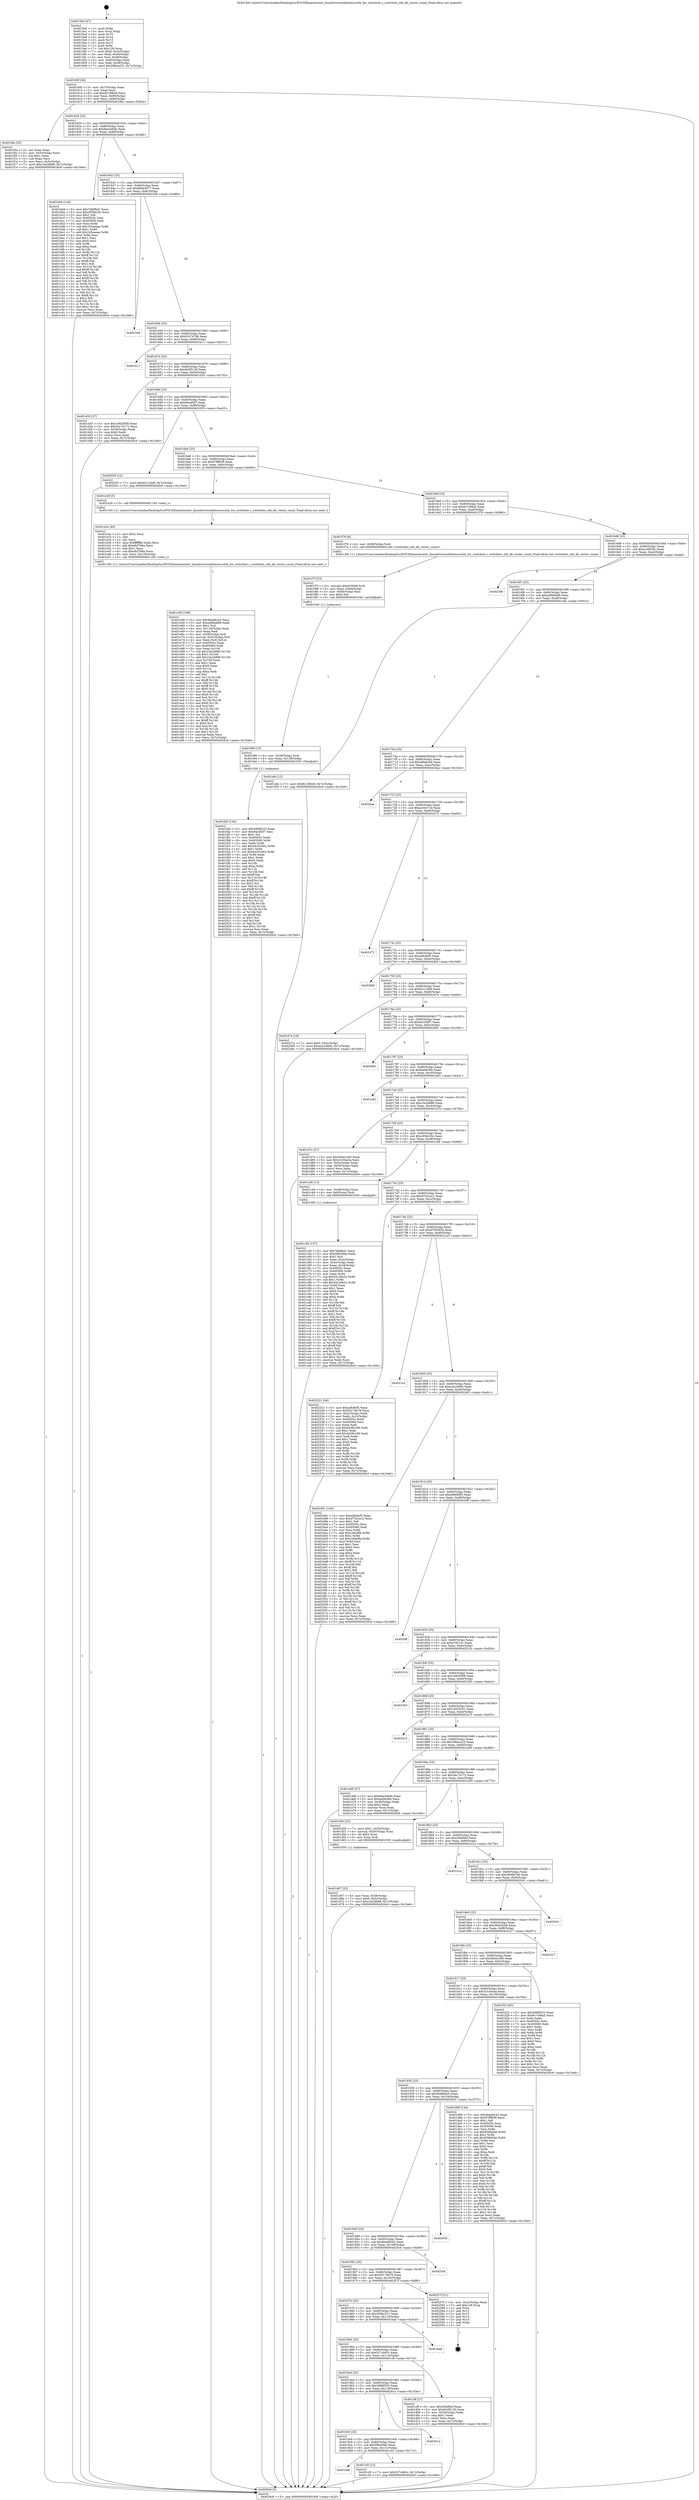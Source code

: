 digraph "0x4015e0" {
  label = "0x4015e0 (/mnt/c/Users/mathe/Desktop/tcc/POCII/binaries/extr_linuxdriversntbhwmsccntb_hw_switchtec.c_switchtec_ntb_db_vector_count_Final-ollvm.out::main(0))"
  labelloc = "t"
  node[shape=record]

  Entry [label="",width=0.3,height=0.3,shape=circle,fillcolor=black,style=filled]
  "0x40160f" [label="{
     0x40160f [26]\l
     | [instrs]\l
     &nbsp;&nbsp;0x40160f \<+3\>: mov -0x7c(%rbp),%eax\l
     &nbsp;&nbsp;0x401612 \<+2\>: mov %eax,%ecx\l
     &nbsp;&nbsp;0x401614 \<+6\>: sub $0x8218fbb9,%ecx\l
     &nbsp;&nbsp;0x40161a \<+3\>: mov %eax,-0x80(%rbp)\l
     &nbsp;&nbsp;0x40161d \<+6\>: mov %ecx,-0x84(%rbp)\l
     &nbsp;&nbsp;0x401623 \<+6\>: je 0000000000401f0a \<main+0x92a\>\l
  }"]
  "0x401f0a" [label="{
     0x401f0a [25]\l
     | [instrs]\l
     &nbsp;&nbsp;0x401f0a \<+2\>: xor %eax,%eax\l
     &nbsp;&nbsp;0x401f0c \<+3\>: mov -0x5c(%rbp),%ecx\l
     &nbsp;&nbsp;0x401f0f \<+3\>: sub $0x1,%eax\l
     &nbsp;&nbsp;0x401f12 \<+2\>: sub %eax,%ecx\l
     &nbsp;&nbsp;0x401f14 \<+3\>: mov %ecx,-0x5c(%rbp)\l
     &nbsp;&nbsp;0x401f17 \<+7\>: movl $0xc3e2db88,-0x7c(%rbp)\l
     &nbsp;&nbsp;0x401f1e \<+5\>: jmp 00000000004026c6 \<main+0x10e6\>\l
  }"]
  "0x401629" [label="{
     0x401629 [25]\l
     | [instrs]\l
     &nbsp;&nbsp;0x401629 \<+5\>: jmp 000000000040162e \<main+0x4e\>\l
     &nbsp;&nbsp;0x40162e \<+3\>: mov -0x80(%rbp),%eax\l
     &nbsp;&nbsp;0x401631 \<+5\>: sub $0x84a3e6db,%eax\l
     &nbsp;&nbsp;0x401636 \<+6\>: mov %eax,-0x88(%rbp)\l
     &nbsp;&nbsp;0x40163c \<+6\>: je 0000000000401bb9 \<main+0x5d9\>\l
  }"]
  Exit [label="",width=0.3,height=0.3,shape=circle,fillcolor=black,style=filled,peripheries=2]
  "0x401bb9" [label="{
     0x401bb9 [144]\l
     | [instrs]\l
     &nbsp;&nbsp;0x401bb9 \<+5\>: mov $0x7bfdfbd1,%eax\l
     &nbsp;&nbsp;0x401bbe \<+5\>: mov $0xc83bb20c,%ecx\l
     &nbsp;&nbsp;0x401bc3 \<+2\>: mov $0x1,%dl\l
     &nbsp;&nbsp;0x401bc5 \<+7\>: mov 0x40505c,%esi\l
     &nbsp;&nbsp;0x401bcc \<+7\>: mov 0x405060,%edi\l
     &nbsp;&nbsp;0x401bd3 \<+3\>: mov %esi,%r8d\l
     &nbsp;&nbsp;0x401bd6 \<+7\>: sub $0x165eaeae,%r8d\l
     &nbsp;&nbsp;0x401bdd \<+4\>: sub $0x1,%r8d\l
     &nbsp;&nbsp;0x401be1 \<+7\>: add $0x165eaeae,%r8d\l
     &nbsp;&nbsp;0x401be8 \<+4\>: imul %r8d,%esi\l
     &nbsp;&nbsp;0x401bec \<+3\>: and $0x1,%esi\l
     &nbsp;&nbsp;0x401bef \<+3\>: cmp $0x0,%esi\l
     &nbsp;&nbsp;0x401bf2 \<+4\>: sete %r9b\l
     &nbsp;&nbsp;0x401bf6 \<+3\>: cmp $0xa,%edi\l
     &nbsp;&nbsp;0x401bf9 \<+4\>: setl %r10b\l
     &nbsp;&nbsp;0x401bfd \<+3\>: mov %r9b,%r11b\l
     &nbsp;&nbsp;0x401c00 \<+4\>: xor $0xff,%r11b\l
     &nbsp;&nbsp;0x401c04 \<+3\>: mov %r10b,%bl\l
     &nbsp;&nbsp;0x401c07 \<+3\>: xor $0xff,%bl\l
     &nbsp;&nbsp;0x401c0a \<+3\>: xor $0x1,%dl\l
     &nbsp;&nbsp;0x401c0d \<+3\>: mov %r11b,%r14b\l
     &nbsp;&nbsp;0x401c10 \<+4\>: and $0xff,%r14b\l
     &nbsp;&nbsp;0x401c14 \<+3\>: and %dl,%r9b\l
     &nbsp;&nbsp;0x401c17 \<+3\>: mov %bl,%r15b\l
     &nbsp;&nbsp;0x401c1a \<+4\>: and $0xff,%r15b\l
     &nbsp;&nbsp;0x401c1e \<+3\>: and %dl,%r10b\l
     &nbsp;&nbsp;0x401c21 \<+3\>: or %r9b,%r14b\l
     &nbsp;&nbsp;0x401c24 \<+3\>: or %r10b,%r15b\l
     &nbsp;&nbsp;0x401c27 \<+3\>: xor %r15b,%r14b\l
     &nbsp;&nbsp;0x401c2a \<+3\>: or %bl,%r11b\l
     &nbsp;&nbsp;0x401c2d \<+4\>: xor $0xff,%r11b\l
     &nbsp;&nbsp;0x401c31 \<+3\>: or $0x1,%dl\l
     &nbsp;&nbsp;0x401c34 \<+3\>: and %dl,%r11b\l
     &nbsp;&nbsp;0x401c37 \<+3\>: or %r11b,%r14b\l
     &nbsp;&nbsp;0x401c3a \<+4\>: test $0x1,%r14b\l
     &nbsp;&nbsp;0x401c3e \<+3\>: cmovne %ecx,%eax\l
     &nbsp;&nbsp;0x401c41 \<+3\>: mov %eax,-0x7c(%rbp)\l
     &nbsp;&nbsp;0x401c44 \<+5\>: jmp 00000000004026c6 \<main+0x10e6\>\l
  }"]
  "0x401642" [label="{
     0x401642 [25]\l
     | [instrs]\l
     &nbsp;&nbsp;0x401642 \<+5\>: jmp 0000000000401647 \<main+0x67\>\l
     &nbsp;&nbsp;0x401647 \<+3\>: mov -0x80(%rbp),%eax\l
     &nbsp;&nbsp;0x40164a \<+5\>: sub $0x86944077,%eax\l
     &nbsp;&nbsp;0x40164f \<+6\>: mov %eax,-0x8c(%rbp)\l
     &nbsp;&nbsp;0x401655 \<+6\>: je 0000000000402348 \<main+0xd68\>\l
  }"]
  "0x401fa5" [label="{
     0x401fa5 [144]\l
     | [instrs]\l
     &nbsp;&nbsp;0x401fa5 \<+5\>: mov $0x5d98f333,%eax\l
     &nbsp;&nbsp;0x401faa \<+5\>: mov $0x94a4f2f7,%esi\l
     &nbsp;&nbsp;0x401faf \<+2\>: mov $0x1,%cl\l
     &nbsp;&nbsp;0x401fb1 \<+7\>: mov 0x40505c,%edx\l
     &nbsp;&nbsp;0x401fb8 \<+8\>: mov 0x405060,%r8d\l
     &nbsp;&nbsp;0x401fc0 \<+3\>: mov %edx,%r9d\l
     &nbsp;&nbsp;0x401fc3 \<+7\>: add $0x44203492,%r9d\l
     &nbsp;&nbsp;0x401fca \<+4\>: sub $0x1,%r9d\l
     &nbsp;&nbsp;0x401fce \<+7\>: sub $0x44203492,%r9d\l
     &nbsp;&nbsp;0x401fd5 \<+4\>: imul %r9d,%edx\l
     &nbsp;&nbsp;0x401fd9 \<+3\>: and $0x1,%edx\l
     &nbsp;&nbsp;0x401fdc \<+3\>: cmp $0x0,%edx\l
     &nbsp;&nbsp;0x401fdf \<+4\>: sete %r10b\l
     &nbsp;&nbsp;0x401fe3 \<+4\>: cmp $0xa,%r8d\l
     &nbsp;&nbsp;0x401fe7 \<+4\>: setl %r11b\l
     &nbsp;&nbsp;0x401feb \<+3\>: mov %r10b,%bl\l
     &nbsp;&nbsp;0x401fee \<+3\>: xor $0xff,%bl\l
     &nbsp;&nbsp;0x401ff1 \<+3\>: mov %r11b,%r14b\l
     &nbsp;&nbsp;0x401ff4 \<+4\>: xor $0xff,%r14b\l
     &nbsp;&nbsp;0x401ff8 \<+3\>: xor $0x1,%cl\l
     &nbsp;&nbsp;0x401ffb \<+3\>: mov %bl,%r15b\l
     &nbsp;&nbsp;0x401ffe \<+4\>: and $0xff,%r15b\l
     &nbsp;&nbsp;0x402002 \<+3\>: and %cl,%r10b\l
     &nbsp;&nbsp;0x402005 \<+3\>: mov %r14b,%r12b\l
     &nbsp;&nbsp;0x402008 \<+4\>: and $0xff,%r12b\l
     &nbsp;&nbsp;0x40200c \<+3\>: and %cl,%r11b\l
     &nbsp;&nbsp;0x40200f \<+3\>: or %r10b,%r15b\l
     &nbsp;&nbsp;0x402012 \<+3\>: or %r11b,%r12b\l
     &nbsp;&nbsp;0x402015 \<+3\>: xor %r12b,%r15b\l
     &nbsp;&nbsp;0x402018 \<+3\>: or %r14b,%bl\l
     &nbsp;&nbsp;0x40201b \<+3\>: xor $0xff,%bl\l
     &nbsp;&nbsp;0x40201e \<+3\>: or $0x1,%cl\l
     &nbsp;&nbsp;0x402021 \<+2\>: and %cl,%bl\l
     &nbsp;&nbsp;0x402023 \<+3\>: or %bl,%r15b\l
     &nbsp;&nbsp;0x402026 \<+4\>: test $0x1,%r15b\l
     &nbsp;&nbsp;0x40202a \<+3\>: cmovne %esi,%eax\l
     &nbsp;&nbsp;0x40202d \<+3\>: mov %eax,-0x7c(%rbp)\l
     &nbsp;&nbsp;0x402030 \<+5\>: jmp 00000000004026c6 \<main+0x10e6\>\l
  }"]
  "0x402348" [label="{
     0x402348\l
  }", style=dashed]
  "0x40165b" [label="{
     0x40165b [25]\l
     | [instrs]\l
     &nbsp;&nbsp;0x40165b \<+5\>: jmp 0000000000401660 \<main+0x80\>\l
     &nbsp;&nbsp;0x401660 \<+3\>: mov -0x80(%rbp),%eax\l
     &nbsp;&nbsp;0x401663 \<+5\>: sub $0x91b747d8,%eax\l
     &nbsp;&nbsp;0x401668 \<+6\>: mov %eax,-0x90(%rbp)\l
     &nbsp;&nbsp;0x40166e \<+6\>: je 0000000000401b11 \<main+0x531\>\l
  }"]
  "0x401f96" [label="{
     0x401f96 [15]\l
     | [instrs]\l
     &nbsp;&nbsp;0x401f96 \<+4\>: mov -0x58(%rbp),%rdi\l
     &nbsp;&nbsp;0x401f9a \<+6\>: mov %eax,-0x138(%rbp)\l
     &nbsp;&nbsp;0x401fa0 \<+5\>: call 0000000000401030 \<free@plt\>\l
     | [calls]\l
     &nbsp;&nbsp;0x401030 \{1\} (unknown)\l
  }"]
  "0x401b11" [label="{
     0x401b11\l
  }", style=dashed]
  "0x401674" [label="{
     0x401674 [25]\l
     | [instrs]\l
     &nbsp;&nbsp;0x401674 \<+5\>: jmp 0000000000401679 \<main+0x99\>\l
     &nbsp;&nbsp;0x401679 \<+3\>: mov -0x80(%rbp),%eax\l
     &nbsp;&nbsp;0x40167c \<+5\>: sub $0x943f5130,%eax\l
     &nbsp;&nbsp;0x401681 \<+6\>: mov %eax,-0x94(%rbp)\l
     &nbsp;&nbsp;0x401687 \<+6\>: je 0000000000401d35 \<main+0x755\>\l
  }"]
  "0x401f7f" [label="{
     0x401f7f [23]\l
     | [instrs]\l
     &nbsp;&nbsp;0x401f7f \<+10\>: movabs $0x4030d6,%rdi\l
     &nbsp;&nbsp;0x401f89 \<+3\>: mov %eax,-0x60(%rbp)\l
     &nbsp;&nbsp;0x401f8c \<+3\>: mov -0x60(%rbp),%esi\l
     &nbsp;&nbsp;0x401f8f \<+2\>: mov $0x0,%al\l
     &nbsp;&nbsp;0x401f91 \<+5\>: call 0000000000401040 \<printf@plt\>\l
     | [calls]\l
     &nbsp;&nbsp;0x401040 \{1\} (unknown)\l
  }"]
  "0x401d35" [label="{
     0x401d35 [27]\l
     | [instrs]\l
     &nbsp;&nbsp;0x401d35 \<+5\>: mov $0x16620f58,%eax\l
     &nbsp;&nbsp;0x401d3a \<+5\>: mov $0x2bc74172,%ecx\l
     &nbsp;&nbsp;0x401d3f \<+3\>: mov -0x34(%rbp),%edx\l
     &nbsp;&nbsp;0x401d42 \<+3\>: cmp $0x0,%edx\l
     &nbsp;&nbsp;0x401d45 \<+3\>: cmove %ecx,%eax\l
     &nbsp;&nbsp;0x401d48 \<+3\>: mov %eax,-0x7c(%rbp)\l
     &nbsp;&nbsp;0x401d4b \<+5\>: jmp 00000000004026c6 \<main+0x10e6\>\l
  }"]
  "0x40168d" [label="{
     0x40168d [25]\l
     | [instrs]\l
     &nbsp;&nbsp;0x40168d \<+5\>: jmp 0000000000401692 \<main+0xb2\>\l
     &nbsp;&nbsp;0x401692 \<+3\>: mov -0x80(%rbp),%eax\l
     &nbsp;&nbsp;0x401695 \<+5\>: sub $0x94a4f2f7,%eax\l
     &nbsp;&nbsp;0x40169a \<+6\>: mov %eax,-0x98(%rbp)\l
     &nbsp;&nbsp;0x4016a0 \<+6\>: je 0000000000402035 \<main+0xa55\>\l
  }"]
  "0x401e56" [label="{
     0x401e56 [168]\l
     | [instrs]\l
     &nbsp;&nbsp;0x401e56 \<+5\>: mov $0x4bed8242,%ecx\l
     &nbsp;&nbsp;0x401e5b \<+5\>: mov $0xa49bbb89,%edx\l
     &nbsp;&nbsp;0x401e60 \<+3\>: mov $0x1,%sil\l
     &nbsp;&nbsp;0x401e63 \<+6\>: mov -0x134(%rbp),%edi\l
     &nbsp;&nbsp;0x401e69 \<+3\>: imul %eax,%edi\l
     &nbsp;&nbsp;0x401e6c \<+4\>: mov -0x58(%rbp),%r8\l
     &nbsp;&nbsp;0x401e70 \<+4\>: movslq -0x5c(%rbp),%r9\l
     &nbsp;&nbsp;0x401e74 \<+4\>: mov %edi,(%r8,%r9,4)\l
     &nbsp;&nbsp;0x401e78 \<+7\>: mov 0x40505c,%eax\l
     &nbsp;&nbsp;0x401e7f \<+7\>: mov 0x405060,%edi\l
     &nbsp;&nbsp;0x401e86 \<+3\>: mov %eax,%r10d\l
     &nbsp;&nbsp;0x401e89 \<+7\>: sub $0x23a24886,%r10d\l
     &nbsp;&nbsp;0x401e90 \<+4\>: sub $0x1,%r10d\l
     &nbsp;&nbsp;0x401e94 \<+7\>: add $0x23a24886,%r10d\l
     &nbsp;&nbsp;0x401e9b \<+4\>: imul %r10d,%eax\l
     &nbsp;&nbsp;0x401e9f \<+3\>: and $0x1,%eax\l
     &nbsp;&nbsp;0x401ea2 \<+3\>: cmp $0x0,%eax\l
     &nbsp;&nbsp;0x401ea5 \<+4\>: sete %r11b\l
     &nbsp;&nbsp;0x401ea9 \<+3\>: cmp $0xa,%edi\l
     &nbsp;&nbsp;0x401eac \<+3\>: setl %bl\l
     &nbsp;&nbsp;0x401eaf \<+3\>: mov %r11b,%r14b\l
     &nbsp;&nbsp;0x401eb2 \<+4\>: xor $0xff,%r14b\l
     &nbsp;&nbsp;0x401eb6 \<+3\>: mov %bl,%r15b\l
     &nbsp;&nbsp;0x401eb9 \<+4\>: xor $0xff,%r15b\l
     &nbsp;&nbsp;0x401ebd \<+4\>: xor $0x0,%sil\l
     &nbsp;&nbsp;0x401ec1 \<+3\>: mov %r14b,%r12b\l
     &nbsp;&nbsp;0x401ec4 \<+4\>: and $0x0,%r12b\l
     &nbsp;&nbsp;0x401ec8 \<+3\>: and %sil,%r11b\l
     &nbsp;&nbsp;0x401ecb \<+3\>: mov %r15b,%r13b\l
     &nbsp;&nbsp;0x401ece \<+4\>: and $0x0,%r13b\l
     &nbsp;&nbsp;0x401ed2 \<+3\>: and %sil,%bl\l
     &nbsp;&nbsp;0x401ed5 \<+3\>: or %r11b,%r12b\l
     &nbsp;&nbsp;0x401ed8 \<+3\>: or %bl,%r13b\l
     &nbsp;&nbsp;0x401edb \<+3\>: xor %r13b,%r12b\l
     &nbsp;&nbsp;0x401ede \<+3\>: or %r15b,%r14b\l
     &nbsp;&nbsp;0x401ee1 \<+4\>: xor $0xff,%r14b\l
     &nbsp;&nbsp;0x401ee5 \<+4\>: or $0x0,%sil\l
     &nbsp;&nbsp;0x401ee9 \<+3\>: and %sil,%r14b\l
     &nbsp;&nbsp;0x401eec \<+3\>: or %r14b,%r12b\l
     &nbsp;&nbsp;0x401eef \<+4\>: test $0x1,%r12b\l
     &nbsp;&nbsp;0x401ef3 \<+3\>: cmovne %edx,%ecx\l
     &nbsp;&nbsp;0x401ef6 \<+3\>: mov %ecx,-0x7c(%rbp)\l
     &nbsp;&nbsp;0x401ef9 \<+5\>: jmp 00000000004026c6 \<main+0x10e6\>\l
  }"]
  "0x402035" [label="{
     0x402035 [12]\l
     | [instrs]\l
     &nbsp;&nbsp;0x402035 \<+7\>: movl $0xb2c12bf4,-0x7c(%rbp)\l
     &nbsp;&nbsp;0x40203c \<+5\>: jmp 00000000004026c6 \<main+0x10e6\>\l
  }"]
  "0x4016a6" [label="{
     0x4016a6 [25]\l
     | [instrs]\l
     &nbsp;&nbsp;0x4016a6 \<+5\>: jmp 00000000004016ab \<main+0xcb\>\l
     &nbsp;&nbsp;0x4016ab \<+3\>: mov -0x80(%rbp),%eax\l
     &nbsp;&nbsp;0x4016ae \<+5\>: sub $0x97ff9f38,%eax\l
     &nbsp;&nbsp;0x4016b3 \<+6\>: mov %eax,-0x9c(%rbp)\l
     &nbsp;&nbsp;0x4016b9 \<+6\>: je 0000000000401e29 \<main+0x849\>\l
  }"]
  "0x401e2e" [label="{
     0x401e2e [40]\l
     | [instrs]\l
     &nbsp;&nbsp;0x401e2e \<+5\>: mov $0x2,%ecx\l
     &nbsp;&nbsp;0x401e33 \<+1\>: cltd\l
     &nbsp;&nbsp;0x401e34 \<+2\>: idiv %ecx\l
     &nbsp;&nbsp;0x401e36 \<+6\>: imul $0xfffffffe,%edx,%ecx\l
     &nbsp;&nbsp;0x401e3c \<+6\>: add $0xefcf766a,%ecx\l
     &nbsp;&nbsp;0x401e42 \<+3\>: add $0x1,%ecx\l
     &nbsp;&nbsp;0x401e45 \<+6\>: sub $0xefcf766a,%ecx\l
     &nbsp;&nbsp;0x401e4b \<+6\>: mov %ecx,-0x134(%rbp)\l
     &nbsp;&nbsp;0x401e51 \<+5\>: call 0000000000401160 \<next_i\>\l
     | [calls]\l
     &nbsp;&nbsp;0x401160 \{1\} (/mnt/c/Users/mathe/Desktop/tcc/POCII/binaries/extr_linuxdriversntbhwmsccntb_hw_switchtec.c_switchtec_ntb_db_vector_count_Final-ollvm.out::next_i)\l
  }"]
  "0x401e29" [label="{
     0x401e29 [5]\l
     | [instrs]\l
     &nbsp;&nbsp;0x401e29 \<+5\>: call 0000000000401160 \<next_i\>\l
     | [calls]\l
     &nbsp;&nbsp;0x401160 \{1\} (/mnt/c/Users/mathe/Desktop/tcc/POCII/binaries/extr_linuxdriversntbhwmsccntb_hw_switchtec.c_switchtec_ntb_db_vector_count_Final-ollvm.out::next_i)\l
  }"]
  "0x4016bf" [label="{
     0x4016bf [25]\l
     | [instrs]\l
     &nbsp;&nbsp;0x4016bf \<+5\>: jmp 00000000004016c4 \<main+0xe4\>\l
     &nbsp;&nbsp;0x4016c4 \<+3\>: mov -0x80(%rbp),%eax\l
     &nbsp;&nbsp;0x4016c7 \<+5\>: sub $0x9c7c98a5,%eax\l
     &nbsp;&nbsp;0x4016cc \<+6\>: mov %eax,-0xa0(%rbp)\l
     &nbsp;&nbsp;0x4016d2 \<+6\>: je 0000000000401f76 \<main+0x996\>\l
  }"]
  "0x401d67" [label="{
     0x401d67 [23]\l
     | [instrs]\l
     &nbsp;&nbsp;0x401d67 \<+4\>: mov %rax,-0x58(%rbp)\l
     &nbsp;&nbsp;0x401d6b \<+7\>: movl $0x0,-0x5c(%rbp)\l
     &nbsp;&nbsp;0x401d72 \<+7\>: movl $0xc3e2db88,-0x7c(%rbp)\l
     &nbsp;&nbsp;0x401d79 \<+5\>: jmp 00000000004026c6 \<main+0x10e6\>\l
  }"]
  "0x401f76" [label="{
     0x401f76 [9]\l
     | [instrs]\l
     &nbsp;&nbsp;0x401f76 \<+4\>: mov -0x58(%rbp),%rdi\l
     &nbsp;&nbsp;0x401f7a \<+5\>: call 00000000004013e0 \<switchtec_ntb_db_vector_count\>\l
     | [calls]\l
     &nbsp;&nbsp;0x4013e0 \{1\} (/mnt/c/Users/mathe/Desktop/tcc/POCII/binaries/extr_linuxdriversntbhwmsccntb_hw_switchtec.c_switchtec_ntb_db_vector_count_Final-ollvm.out::switchtec_ntb_db_vector_count)\l
  }"]
  "0x4016d8" [label="{
     0x4016d8 [25]\l
     | [instrs]\l
     &nbsp;&nbsp;0x4016d8 \<+5\>: jmp 00000000004016dd \<main+0xfd\>\l
     &nbsp;&nbsp;0x4016dd \<+3\>: mov -0x80(%rbp),%eax\l
     &nbsp;&nbsp;0x4016e0 \<+5\>: sub $0xa1df536c,%eax\l
     &nbsp;&nbsp;0x4016e5 \<+6\>: mov %eax,-0xa4(%rbp)\l
     &nbsp;&nbsp;0x4016eb \<+6\>: je 000000000040238f \<main+0xdaf\>\l
  }"]
  "0x4019df" [label="{
     0x4019df\l
  }", style=dashed]
  "0x40238f" [label="{
     0x40238f\l
  }", style=dashed]
  "0x4016f1" [label="{
     0x4016f1 [25]\l
     | [instrs]\l
     &nbsp;&nbsp;0x4016f1 \<+5\>: jmp 00000000004016f6 \<main+0x116\>\l
     &nbsp;&nbsp;0x4016f6 \<+3\>: mov -0x80(%rbp),%eax\l
     &nbsp;&nbsp;0x4016f9 \<+5\>: sub $0xa49bbb89,%eax\l
     &nbsp;&nbsp;0x4016fe \<+6\>: mov %eax,-0xa8(%rbp)\l
     &nbsp;&nbsp;0x401704 \<+6\>: je 0000000000401efe \<main+0x91e\>\l
  }"]
  "0x401cf3" [label="{
     0x401cf3 [12]\l
     | [instrs]\l
     &nbsp;&nbsp;0x401cf3 \<+7\>: movl $0x527c463c,-0x7c(%rbp)\l
     &nbsp;&nbsp;0x401cfa \<+5\>: jmp 00000000004026c6 \<main+0x10e6\>\l
  }"]
  "0x401efe" [label="{
     0x401efe [12]\l
     | [instrs]\l
     &nbsp;&nbsp;0x401efe \<+7\>: movl $0x8218fbb9,-0x7c(%rbp)\l
     &nbsp;&nbsp;0x401f05 \<+5\>: jmp 00000000004026c6 \<main+0x10e6\>\l
  }"]
  "0x40170a" [label="{
     0x40170a [25]\l
     | [instrs]\l
     &nbsp;&nbsp;0x40170a \<+5\>: jmp 000000000040170f \<main+0x12f\>\l
     &nbsp;&nbsp;0x40170f \<+3\>: mov -0x80(%rbp),%eax\l
     &nbsp;&nbsp;0x401712 \<+5\>: sub $0xa8febcbd,%eax\l
     &nbsp;&nbsp;0x401717 \<+6\>: mov %eax,-0xac(%rbp)\l
     &nbsp;&nbsp;0x40171d \<+6\>: je 00000000004026ae \<main+0x10ce\>\l
  }"]
  "0x4019c6" [label="{
     0x4019c6 [25]\l
     | [instrs]\l
     &nbsp;&nbsp;0x4019c6 \<+5\>: jmp 00000000004019cb \<main+0x3eb\>\l
     &nbsp;&nbsp;0x4019cb \<+3\>: mov -0x80(%rbp),%eax\l
     &nbsp;&nbsp;0x4019ce \<+5\>: sub $0x5f9a394e,%eax\l
     &nbsp;&nbsp;0x4019d3 \<+6\>: mov %eax,-0x11c(%rbp)\l
     &nbsp;&nbsp;0x4019d9 \<+6\>: je 0000000000401cf3 \<main+0x713\>\l
  }"]
  "0x4026ae" [label="{
     0x4026ae\l
  }", style=dashed]
  "0x401723" [label="{
     0x401723 [25]\l
     | [instrs]\l
     &nbsp;&nbsp;0x401723 \<+5\>: jmp 0000000000401728 \<main+0x148\>\l
     &nbsp;&nbsp;0x401728 \<+3\>: mov -0x80(%rbp),%eax\l
     &nbsp;&nbsp;0x40172b \<+5\>: sub $0xac35e71d,%eax\l
     &nbsp;&nbsp;0x401730 \<+6\>: mov %eax,-0xb0(%rbp)\l
     &nbsp;&nbsp;0x401736 \<+6\>: je 0000000000402472 \<main+0xe92\>\l
  }"]
  "0x40261a" [label="{
     0x40261a\l
  }", style=dashed]
  "0x402472" [label="{
     0x402472\l
  }", style=dashed]
  "0x40173c" [label="{
     0x40173c [25]\l
     | [instrs]\l
     &nbsp;&nbsp;0x40173c \<+5\>: jmp 0000000000401741 \<main+0x161\>\l
     &nbsp;&nbsp;0x401741 \<+3\>: mov -0x80(%rbp),%eax\l
     &nbsp;&nbsp;0x401744 \<+5\>: sub $0xadfc8ef5,%eax\l
     &nbsp;&nbsp;0x401749 \<+6\>: mov %eax,-0xb4(%rbp)\l
     &nbsp;&nbsp;0x40174f \<+6\>: je 00000000004026bf \<main+0x10df\>\l
  }"]
  "0x4019ad" [label="{
     0x4019ad [25]\l
     | [instrs]\l
     &nbsp;&nbsp;0x4019ad \<+5\>: jmp 00000000004019b2 \<main+0x3d2\>\l
     &nbsp;&nbsp;0x4019b2 \<+3\>: mov -0x80(%rbp),%eax\l
     &nbsp;&nbsp;0x4019b5 \<+5\>: sub $0x5d98f333,%eax\l
     &nbsp;&nbsp;0x4019ba \<+6\>: mov %eax,-0x118(%rbp)\l
     &nbsp;&nbsp;0x4019c0 \<+6\>: je 000000000040261a \<main+0x103a\>\l
  }"]
  "0x4026bf" [label="{
     0x4026bf\l
  }", style=dashed]
  "0x401755" [label="{
     0x401755 [25]\l
     | [instrs]\l
     &nbsp;&nbsp;0x401755 \<+5\>: jmp 000000000040175a \<main+0x17a\>\l
     &nbsp;&nbsp;0x40175a \<+3\>: mov -0x80(%rbp),%eax\l
     &nbsp;&nbsp;0x40175d \<+5\>: sub $0xb2c12bf4,%eax\l
     &nbsp;&nbsp;0x401762 \<+6\>: mov %eax,-0xb8(%rbp)\l
     &nbsp;&nbsp;0x401768 \<+6\>: je 000000000040247e \<main+0xe9e\>\l
  }"]
  "0x401cff" [label="{
     0x401cff [27]\l
     | [instrs]\l
     &nbsp;&nbsp;0x401cff \<+5\>: mov $0x2f4b88cf,%eax\l
     &nbsp;&nbsp;0x401d04 \<+5\>: mov $0x943f5130,%ecx\l
     &nbsp;&nbsp;0x401d09 \<+3\>: mov -0x34(%rbp),%edx\l
     &nbsp;&nbsp;0x401d0c \<+3\>: cmp $0x1,%edx\l
     &nbsp;&nbsp;0x401d0f \<+3\>: cmovl %ecx,%eax\l
     &nbsp;&nbsp;0x401d12 \<+3\>: mov %eax,-0x7c(%rbp)\l
     &nbsp;&nbsp;0x401d15 \<+5\>: jmp 00000000004026c6 \<main+0x10e6\>\l
  }"]
  "0x40247e" [label="{
     0x40247e [19]\l
     | [instrs]\l
     &nbsp;&nbsp;0x40247e \<+7\>: movl $0x0,-0x3c(%rbp)\l
     &nbsp;&nbsp;0x402485 \<+7\>: movl $0xe2e16660,-0x7c(%rbp)\l
     &nbsp;&nbsp;0x40248c \<+5\>: jmp 00000000004026c6 \<main+0x10e6\>\l
  }"]
  "0x40176e" [label="{
     0x40176e [25]\l
     | [instrs]\l
     &nbsp;&nbsp;0x40176e \<+5\>: jmp 0000000000401773 \<main+0x193\>\l
     &nbsp;&nbsp;0x401773 \<+3\>: mov -0x80(%rbp),%eax\l
     &nbsp;&nbsp;0x401776 \<+5\>: sub $0xb41f29f7,%eax\l
     &nbsp;&nbsp;0x40177b \<+6\>: mov %eax,-0xbc(%rbp)\l
     &nbsp;&nbsp;0x401781 \<+6\>: je 0000000000402661 \<main+0x1081\>\l
  }"]
  "0x401994" [label="{
     0x401994 [25]\l
     | [instrs]\l
     &nbsp;&nbsp;0x401994 \<+5\>: jmp 0000000000401999 \<main+0x3b9\>\l
     &nbsp;&nbsp;0x401999 \<+3\>: mov -0x80(%rbp),%eax\l
     &nbsp;&nbsp;0x40199c \<+5\>: sub $0x527c463c,%eax\l
     &nbsp;&nbsp;0x4019a1 \<+6\>: mov %eax,-0x114(%rbp)\l
     &nbsp;&nbsp;0x4019a7 \<+6\>: je 0000000000401cff \<main+0x71f\>\l
  }"]
  "0x402661" [label="{
     0x402661\l
  }", style=dashed]
  "0x401787" [label="{
     0x401787 [25]\l
     | [instrs]\l
     &nbsp;&nbsp;0x401787 \<+5\>: jmp 000000000040178c \<main+0x1ac\>\l
     &nbsp;&nbsp;0x40178c \<+3\>: mov -0x80(%rbp),%eax\l
     &nbsp;&nbsp;0x40178f \<+5\>: sub $0xba06cf0e,%eax\l
     &nbsp;&nbsp;0x401794 \<+6\>: mov %eax,-0xc0(%rbp)\l
     &nbsp;&nbsp;0x40179a \<+6\>: je 0000000000401a81 \<main+0x4a1\>\l
  }"]
  "0x401bad" [label="{
     0x401bad\l
  }", style=dashed]
  "0x401a81" [label="{
     0x401a81\l
  }", style=dashed]
  "0x4017a0" [label="{
     0x4017a0 [25]\l
     | [instrs]\l
     &nbsp;&nbsp;0x4017a0 \<+5\>: jmp 00000000004017a5 \<main+0x1c5\>\l
     &nbsp;&nbsp;0x4017a5 \<+3\>: mov -0x80(%rbp),%eax\l
     &nbsp;&nbsp;0x4017a8 \<+5\>: sub $0xc3e2db88,%eax\l
     &nbsp;&nbsp;0x4017ad \<+6\>: mov %eax,-0xc4(%rbp)\l
     &nbsp;&nbsp;0x4017b3 \<+6\>: je 0000000000401d7e \<main+0x79e\>\l
  }"]
  "0x40197b" [label="{
     0x40197b [25]\l
     | [instrs]\l
     &nbsp;&nbsp;0x40197b \<+5\>: jmp 0000000000401980 \<main+0x3a0\>\l
     &nbsp;&nbsp;0x401980 \<+3\>: mov -0x80(%rbp),%eax\l
     &nbsp;&nbsp;0x401983 \<+5\>: sub $0x509bc511,%eax\l
     &nbsp;&nbsp;0x401988 \<+6\>: mov %eax,-0x110(%rbp)\l
     &nbsp;&nbsp;0x40198e \<+6\>: je 0000000000401bad \<main+0x5cd\>\l
  }"]
  "0x401d7e" [label="{
     0x401d7e [27]\l
     | [instrs]\l
     &nbsp;&nbsp;0x401d7e \<+5\>: mov $0x36d41e95,%eax\l
     &nbsp;&nbsp;0x401d83 \<+5\>: mov $0x3c334e3a,%ecx\l
     &nbsp;&nbsp;0x401d88 \<+3\>: mov -0x5c(%rbp),%edx\l
     &nbsp;&nbsp;0x401d8b \<+3\>: cmp -0x50(%rbp),%edx\l
     &nbsp;&nbsp;0x401d8e \<+3\>: cmovl %ecx,%eax\l
     &nbsp;&nbsp;0x401d91 \<+3\>: mov %eax,-0x7c(%rbp)\l
     &nbsp;&nbsp;0x401d94 \<+5\>: jmp 00000000004026c6 \<main+0x10e6\>\l
  }"]
  "0x4017b9" [label="{
     0x4017b9 [25]\l
     | [instrs]\l
     &nbsp;&nbsp;0x4017b9 \<+5\>: jmp 00000000004017be \<main+0x1de\>\l
     &nbsp;&nbsp;0x4017be \<+3\>: mov -0x80(%rbp),%eax\l
     &nbsp;&nbsp;0x4017c1 \<+5\>: sub $0xc83bb20c,%eax\l
     &nbsp;&nbsp;0x4017c6 \<+6\>: mov %eax,-0xc8(%rbp)\l
     &nbsp;&nbsp;0x4017cc \<+6\>: je 0000000000401c49 \<main+0x669\>\l
  }"]
  "0x40257f" [label="{
     0x40257f [21]\l
     | [instrs]\l
     &nbsp;&nbsp;0x40257f \<+3\>: mov -0x2c(%rbp),%eax\l
     &nbsp;&nbsp;0x402582 \<+7\>: add $0x128,%rsp\l
     &nbsp;&nbsp;0x402589 \<+1\>: pop %rbx\l
     &nbsp;&nbsp;0x40258a \<+2\>: pop %r12\l
     &nbsp;&nbsp;0x40258c \<+2\>: pop %r13\l
     &nbsp;&nbsp;0x40258e \<+2\>: pop %r14\l
     &nbsp;&nbsp;0x402590 \<+2\>: pop %r15\l
     &nbsp;&nbsp;0x402592 \<+1\>: pop %rbp\l
     &nbsp;&nbsp;0x402593 \<+1\>: ret\l
  }"]
  "0x401c49" [label="{
     0x401c49 [13]\l
     | [instrs]\l
     &nbsp;&nbsp;0x401c49 \<+4\>: mov -0x48(%rbp),%rax\l
     &nbsp;&nbsp;0x401c4d \<+4\>: mov 0x8(%rax),%rdi\l
     &nbsp;&nbsp;0x401c51 \<+5\>: call 0000000000401060 \<atoi@plt\>\l
     | [calls]\l
     &nbsp;&nbsp;0x401060 \{1\} (unknown)\l
  }"]
  "0x4017d2" [label="{
     0x4017d2 [25]\l
     | [instrs]\l
     &nbsp;&nbsp;0x4017d2 \<+5\>: jmp 00000000004017d7 \<main+0x1f7\>\l
     &nbsp;&nbsp;0x4017d7 \<+3\>: mov -0x80(%rbp),%eax\l
     &nbsp;&nbsp;0x4017da \<+5\>: sub $0xd752cec2,%eax\l
     &nbsp;&nbsp;0x4017df \<+6\>: mov %eax,-0xcc(%rbp)\l
     &nbsp;&nbsp;0x4017e5 \<+6\>: je 0000000000402521 \<main+0xf41\>\l
  }"]
  "0x401962" [label="{
     0x401962 [25]\l
     | [instrs]\l
     &nbsp;&nbsp;0x401962 \<+5\>: jmp 0000000000401967 \<main+0x387\>\l
     &nbsp;&nbsp;0x401967 \<+3\>: mov -0x80(%rbp),%eax\l
     &nbsp;&nbsp;0x40196a \<+5\>: sub $0x50179e78,%eax\l
     &nbsp;&nbsp;0x40196f \<+6\>: mov %eax,-0x10c(%rbp)\l
     &nbsp;&nbsp;0x401975 \<+6\>: je 000000000040257f \<main+0xf9f\>\l
  }"]
  "0x402521" [label="{
     0x402521 [94]\l
     | [instrs]\l
     &nbsp;&nbsp;0x402521 \<+5\>: mov $0xadfc8ef5,%eax\l
     &nbsp;&nbsp;0x402526 \<+5\>: mov $0x50179e78,%ecx\l
     &nbsp;&nbsp;0x40252b \<+3\>: mov -0x3c(%rbp),%edx\l
     &nbsp;&nbsp;0x40252e \<+3\>: mov %edx,-0x2c(%rbp)\l
     &nbsp;&nbsp;0x402531 \<+7\>: mov 0x40505c,%edx\l
     &nbsp;&nbsp;0x402538 \<+7\>: mov 0x405060,%esi\l
     &nbsp;&nbsp;0x40253f \<+2\>: mov %edx,%edi\l
     &nbsp;&nbsp;0x402541 \<+6\>: sub $0xd438c180,%edi\l
     &nbsp;&nbsp;0x402547 \<+3\>: sub $0x1,%edi\l
     &nbsp;&nbsp;0x40254a \<+6\>: add $0xd438c180,%edi\l
     &nbsp;&nbsp;0x402550 \<+3\>: imul %edi,%edx\l
     &nbsp;&nbsp;0x402553 \<+3\>: and $0x1,%edx\l
     &nbsp;&nbsp;0x402556 \<+3\>: cmp $0x0,%edx\l
     &nbsp;&nbsp;0x402559 \<+4\>: sete %r8b\l
     &nbsp;&nbsp;0x40255d \<+3\>: cmp $0xa,%esi\l
     &nbsp;&nbsp;0x402560 \<+4\>: setl %r9b\l
     &nbsp;&nbsp;0x402564 \<+3\>: mov %r8b,%r10b\l
     &nbsp;&nbsp;0x402567 \<+3\>: and %r9b,%r10b\l
     &nbsp;&nbsp;0x40256a \<+3\>: xor %r9b,%r8b\l
     &nbsp;&nbsp;0x40256d \<+3\>: or %r8b,%r10b\l
     &nbsp;&nbsp;0x402570 \<+4\>: test $0x1,%r10b\l
     &nbsp;&nbsp;0x402574 \<+3\>: cmovne %ecx,%eax\l
     &nbsp;&nbsp;0x402577 \<+3\>: mov %eax,-0x7c(%rbp)\l
     &nbsp;&nbsp;0x40257a \<+5\>: jmp 00000000004026c6 \<main+0x10e6\>\l
  }"]
  "0x4017eb" [label="{
     0x4017eb [25]\l
     | [instrs]\l
     &nbsp;&nbsp;0x4017eb \<+5\>: jmp 00000000004017f0 \<main+0x210\>\l
     &nbsp;&nbsp;0x4017f0 \<+3\>: mov -0x80(%rbp),%eax\l
     &nbsp;&nbsp;0x4017f3 \<+5\>: sub $0xd759263b,%eax\l
     &nbsp;&nbsp;0x4017f8 \<+6\>: mov %eax,-0xd0(%rbp)\l
     &nbsp;&nbsp;0x4017fe \<+6\>: je 00000000004021a3 \<main+0xbc3\>\l
  }"]
  "0x4025c8" [label="{
     0x4025c8\l
  }", style=dashed]
  "0x4021a3" [label="{
     0x4021a3\l
  }", style=dashed]
  "0x401804" [label="{
     0x401804 [25]\l
     | [instrs]\l
     &nbsp;&nbsp;0x401804 \<+5\>: jmp 0000000000401809 \<main+0x229\>\l
     &nbsp;&nbsp;0x401809 \<+3\>: mov -0x80(%rbp),%eax\l
     &nbsp;&nbsp;0x40180c \<+5\>: sub $0xe2e16660,%eax\l
     &nbsp;&nbsp;0x401811 \<+6\>: mov %eax,-0xd4(%rbp)\l
     &nbsp;&nbsp;0x401817 \<+6\>: je 0000000000402491 \<main+0xeb1\>\l
  }"]
  "0x401949" [label="{
     0x401949 [25]\l
     | [instrs]\l
     &nbsp;&nbsp;0x401949 \<+5\>: jmp 000000000040194e \<main+0x36e\>\l
     &nbsp;&nbsp;0x40194e \<+3\>: mov -0x80(%rbp),%eax\l
     &nbsp;&nbsp;0x401951 \<+5\>: sub $0x4bed8242,%eax\l
     &nbsp;&nbsp;0x401956 \<+6\>: mov %eax,-0x108(%rbp)\l
     &nbsp;&nbsp;0x40195c \<+6\>: je 00000000004025c8 \<main+0xfe8\>\l
  }"]
  "0x402491" [label="{
     0x402491 [144]\l
     | [instrs]\l
     &nbsp;&nbsp;0x402491 \<+5\>: mov $0xadfc8ef5,%eax\l
     &nbsp;&nbsp;0x402496 \<+5\>: mov $0xd752cec2,%ecx\l
     &nbsp;&nbsp;0x40249b \<+2\>: mov $0x1,%dl\l
     &nbsp;&nbsp;0x40249d \<+7\>: mov 0x40505c,%esi\l
     &nbsp;&nbsp;0x4024a4 \<+7\>: mov 0x405060,%edi\l
     &nbsp;&nbsp;0x4024ab \<+3\>: mov %esi,%r8d\l
     &nbsp;&nbsp;0x4024ae \<+7\>: add $0xc2feaf8a,%r8d\l
     &nbsp;&nbsp;0x4024b5 \<+4\>: sub $0x1,%r8d\l
     &nbsp;&nbsp;0x4024b9 \<+7\>: sub $0xc2feaf8a,%r8d\l
     &nbsp;&nbsp;0x4024c0 \<+4\>: imul %r8d,%esi\l
     &nbsp;&nbsp;0x4024c4 \<+3\>: and $0x1,%esi\l
     &nbsp;&nbsp;0x4024c7 \<+3\>: cmp $0x0,%esi\l
     &nbsp;&nbsp;0x4024ca \<+4\>: sete %r9b\l
     &nbsp;&nbsp;0x4024ce \<+3\>: cmp $0xa,%edi\l
     &nbsp;&nbsp;0x4024d1 \<+4\>: setl %r10b\l
     &nbsp;&nbsp;0x4024d5 \<+3\>: mov %r9b,%r11b\l
     &nbsp;&nbsp;0x4024d8 \<+4\>: xor $0xff,%r11b\l
     &nbsp;&nbsp;0x4024dc \<+3\>: mov %r10b,%bl\l
     &nbsp;&nbsp;0x4024df \<+3\>: xor $0xff,%bl\l
     &nbsp;&nbsp;0x4024e2 \<+3\>: xor $0x1,%dl\l
     &nbsp;&nbsp;0x4024e5 \<+3\>: mov %r11b,%r14b\l
     &nbsp;&nbsp;0x4024e8 \<+4\>: and $0xff,%r14b\l
     &nbsp;&nbsp;0x4024ec \<+3\>: and %dl,%r9b\l
     &nbsp;&nbsp;0x4024ef \<+3\>: mov %bl,%r15b\l
     &nbsp;&nbsp;0x4024f2 \<+4\>: and $0xff,%r15b\l
     &nbsp;&nbsp;0x4024f6 \<+3\>: and %dl,%r10b\l
     &nbsp;&nbsp;0x4024f9 \<+3\>: or %r9b,%r14b\l
     &nbsp;&nbsp;0x4024fc \<+3\>: or %r10b,%r15b\l
     &nbsp;&nbsp;0x4024ff \<+3\>: xor %r15b,%r14b\l
     &nbsp;&nbsp;0x402502 \<+3\>: or %bl,%r11b\l
     &nbsp;&nbsp;0x402505 \<+4\>: xor $0xff,%r11b\l
     &nbsp;&nbsp;0x402509 \<+3\>: or $0x1,%dl\l
     &nbsp;&nbsp;0x40250c \<+3\>: and %dl,%r11b\l
     &nbsp;&nbsp;0x40250f \<+3\>: or %r11b,%r14b\l
     &nbsp;&nbsp;0x402512 \<+4\>: test $0x1,%r14b\l
     &nbsp;&nbsp;0x402516 \<+3\>: cmovne %ecx,%eax\l
     &nbsp;&nbsp;0x402519 \<+3\>: mov %eax,-0x7c(%rbp)\l
     &nbsp;&nbsp;0x40251c \<+5\>: jmp 00000000004026c6 \<main+0x10e6\>\l
  }"]
  "0x40181d" [label="{
     0x40181d [25]\l
     | [instrs]\l
     &nbsp;&nbsp;0x40181d \<+5\>: jmp 0000000000401822 \<main+0x242\>\l
     &nbsp;&nbsp;0x401822 \<+3\>: mov -0x80(%rbp),%eax\l
     &nbsp;&nbsp;0x401825 \<+5\>: sub $0xe98e8f95,%eax\l
     &nbsp;&nbsp;0x40182a \<+6\>: mov %eax,-0xd8(%rbp)\l
     &nbsp;&nbsp;0x401830 \<+6\>: je 00000000004020ff \<main+0xb1f\>\l
  }"]
  "0x402655" [label="{
     0x402655\l
  }", style=dashed]
  "0x4020ff" [label="{
     0x4020ff\l
  }", style=dashed]
  "0x401836" [label="{
     0x401836 [25]\l
     | [instrs]\l
     &nbsp;&nbsp;0x401836 \<+5\>: jmp 000000000040183b \<main+0x25b\>\l
     &nbsp;&nbsp;0x40183b \<+3\>: mov -0x80(%rbp),%eax\l
     &nbsp;&nbsp;0x40183e \<+5\>: sub $0xe7d2141,%eax\l
     &nbsp;&nbsp;0x401843 \<+6\>: mov %eax,-0xdc(%rbp)\l
     &nbsp;&nbsp;0x401849 \<+6\>: je 000000000040231b \<main+0xd3b\>\l
  }"]
  "0x401930" [label="{
     0x401930 [25]\l
     | [instrs]\l
     &nbsp;&nbsp;0x401930 \<+5\>: jmp 0000000000401935 \<main+0x355\>\l
     &nbsp;&nbsp;0x401935 \<+3\>: mov -0x80(%rbp),%eax\l
     &nbsp;&nbsp;0x401938 \<+5\>: sub $0x4648bbc0,%eax\l
     &nbsp;&nbsp;0x40193d \<+6\>: mov %eax,-0x104(%rbp)\l
     &nbsp;&nbsp;0x401943 \<+6\>: je 0000000000402655 \<main+0x1075\>\l
  }"]
  "0x40231b" [label="{
     0x40231b\l
  }", style=dashed]
  "0x40184f" [label="{
     0x40184f [25]\l
     | [instrs]\l
     &nbsp;&nbsp;0x40184f \<+5\>: jmp 0000000000401854 \<main+0x274\>\l
     &nbsp;&nbsp;0x401854 \<+3\>: mov -0x80(%rbp),%eax\l
     &nbsp;&nbsp;0x401857 \<+5\>: sub $0x16620f58,%eax\l
     &nbsp;&nbsp;0x40185c \<+6\>: mov %eax,-0xe0(%rbp)\l
     &nbsp;&nbsp;0x401862 \<+6\>: je 0000000000402383 \<main+0xda3\>\l
  }"]
  "0x401d99" [label="{
     0x401d99 [144]\l
     | [instrs]\l
     &nbsp;&nbsp;0x401d99 \<+5\>: mov $0x4bed8242,%eax\l
     &nbsp;&nbsp;0x401d9e \<+5\>: mov $0x97ff9f38,%ecx\l
     &nbsp;&nbsp;0x401da3 \<+2\>: mov $0x1,%dl\l
     &nbsp;&nbsp;0x401da5 \<+7\>: mov 0x40505c,%esi\l
     &nbsp;&nbsp;0x401dac \<+7\>: mov 0x405060,%edi\l
     &nbsp;&nbsp;0x401db3 \<+3\>: mov %esi,%r8d\l
     &nbsp;&nbsp;0x401db6 \<+7\>: sub $0x639fa5ab,%r8d\l
     &nbsp;&nbsp;0x401dbd \<+4\>: sub $0x1,%r8d\l
     &nbsp;&nbsp;0x401dc1 \<+7\>: add $0x639fa5ab,%r8d\l
     &nbsp;&nbsp;0x401dc8 \<+4\>: imul %r8d,%esi\l
     &nbsp;&nbsp;0x401dcc \<+3\>: and $0x1,%esi\l
     &nbsp;&nbsp;0x401dcf \<+3\>: cmp $0x0,%esi\l
     &nbsp;&nbsp;0x401dd2 \<+4\>: sete %r9b\l
     &nbsp;&nbsp;0x401dd6 \<+3\>: cmp $0xa,%edi\l
     &nbsp;&nbsp;0x401dd9 \<+4\>: setl %r10b\l
     &nbsp;&nbsp;0x401ddd \<+3\>: mov %r9b,%r11b\l
     &nbsp;&nbsp;0x401de0 \<+4\>: xor $0xff,%r11b\l
     &nbsp;&nbsp;0x401de4 \<+3\>: mov %r10b,%bl\l
     &nbsp;&nbsp;0x401de7 \<+3\>: xor $0xff,%bl\l
     &nbsp;&nbsp;0x401dea \<+3\>: xor $0x0,%dl\l
     &nbsp;&nbsp;0x401ded \<+3\>: mov %r11b,%r14b\l
     &nbsp;&nbsp;0x401df0 \<+4\>: and $0x0,%r14b\l
     &nbsp;&nbsp;0x401df4 \<+3\>: and %dl,%r9b\l
     &nbsp;&nbsp;0x401df7 \<+3\>: mov %bl,%r15b\l
     &nbsp;&nbsp;0x401dfa \<+4\>: and $0x0,%r15b\l
     &nbsp;&nbsp;0x401dfe \<+3\>: and %dl,%r10b\l
     &nbsp;&nbsp;0x401e01 \<+3\>: or %r9b,%r14b\l
     &nbsp;&nbsp;0x401e04 \<+3\>: or %r10b,%r15b\l
     &nbsp;&nbsp;0x401e07 \<+3\>: xor %r15b,%r14b\l
     &nbsp;&nbsp;0x401e0a \<+3\>: or %bl,%r11b\l
     &nbsp;&nbsp;0x401e0d \<+4\>: xor $0xff,%r11b\l
     &nbsp;&nbsp;0x401e11 \<+3\>: or $0x0,%dl\l
     &nbsp;&nbsp;0x401e14 \<+3\>: and %dl,%r11b\l
     &nbsp;&nbsp;0x401e17 \<+3\>: or %r11b,%r14b\l
     &nbsp;&nbsp;0x401e1a \<+4\>: test $0x1,%r14b\l
     &nbsp;&nbsp;0x401e1e \<+3\>: cmovne %ecx,%eax\l
     &nbsp;&nbsp;0x401e21 \<+3\>: mov %eax,-0x7c(%rbp)\l
     &nbsp;&nbsp;0x401e24 \<+5\>: jmp 00000000004026c6 \<main+0x10e6\>\l
  }"]
  "0x402383" [label="{
     0x402383\l
  }", style=dashed]
  "0x401868" [label="{
     0x401868 [25]\l
     | [instrs]\l
     &nbsp;&nbsp;0x401868 \<+5\>: jmp 000000000040186d \<main+0x28d\>\l
     &nbsp;&nbsp;0x40186d \<+3\>: mov -0x80(%rbp),%eax\l
     &nbsp;&nbsp;0x401870 \<+5\>: sub $0x18252c51,%eax\l
     &nbsp;&nbsp;0x401875 \<+6\>: mov %eax,-0xe4(%rbp)\l
     &nbsp;&nbsp;0x40187b \<+6\>: je 0000000000402415 \<main+0xe35\>\l
  }"]
  "0x401917" [label="{
     0x401917 [25]\l
     | [instrs]\l
     &nbsp;&nbsp;0x401917 \<+5\>: jmp 000000000040191c \<main+0x33c\>\l
     &nbsp;&nbsp;0x40191c \<+3\>: mov -0x80(%rbp),%eax\l
     &nbsp;&nbsp;0x40191f \<+5\>: sub $0x3c334e3a,%eax\l
     &nbsp;&nbsp;0x401924 \<+6\>: mov %eax,-0x100(%rbp)\l
     &nbsp;&nbsp;0x40192a \<+6\>: je 0000000000401d99 \<main+0x7b9\>\l
  }"]
  "0x402415" [label="{
     0x402415\l
  }", style=dashed]
  "0x401881" [label="{
     0x401881 [25]\l
     | [instrs]\l
     &nbsp;&nbsp;0x401881 \<+5\>: jmp 0000000000401886 \<main+0x2a6\>\l
     &nbsp;&nbsp;0x401886 \<+3\>: mov -0x80(%rbp),%eax\l
     &nbsp;&nbsp;0x401889 \<+5\>: sub $0x296ea225,%eax\l
     &nbsp;&nbsp;0x40188e \<+6\>: mov %eax,-0xe8(%rbp)\l
     &nbsp;&nbsp;0x401894 \<+6\>: je 0000000000401a66 \<main+0x486\>\l
  }"]
  "0x401f23" [label="{
     0x401f23 [83]\l
     | [instrs]\l
     &nbsp;&nbsp;0x401f23 \<+5\>: mov $0x5d98f333,%eax\l
     &nbsp;&nbsp;0x401f28 \<+5\>: mov $0x9c7c98a5,%ecx\l
     &nbsp;&nbsp;0x401f2d \<+2\>: xor %edx,%edx\l
     &nbsp;&nbsp;0x401f2f \<+7\>: mov 0x40505c,%esi\l
     &nbsp;&nbsp;0x401f36 \<+7\>: mov 0x405060,%edi\l
     &nbsp;&nbsp;0x401f3d \<+3\>: sub $0x1,%edx\l
     &nbsp;&nbsp;0x401f40 \<+3\>: mov %esi,%r8d\l
     &nbsp;&nbsp;0x401f43 \<+3\>: add %edx,%r8d\l
     &nbsp;&nbsp;0x401f46 \<+4\>: imul %r8d,%esi\l
     &nbsp;&nbsp;0x401f4a \<+3\>: and $0x1,%esi\l
     &nbsp;&nbsp;0x401f4d \<+3\>: cmp $0x0,%esi\l
     &nbsp;&nbsp;0x401f50 \<+4\>: sete %r9b\l
     &nbsp;&nbsp;0x401f54 \<+3\>: cmp $0xa,%edi\l
     &nbsp;&nbsp;0x401f57 \<+4\>: setl %r10b\l
     &nbsp;&nbsp;0x401f5b \<+3\>: mov %r9b,%r11b\l
     &nbsp;&nbsp;0x401f5e \<+3\>: and %r10b,%r11b\l
     &nbsp;&nbsp;0x401f61 \<+3\>: xor %r10b,%r9b\l
     &nbsp;&nbsp;0x401f64 \<+3\>: or %r9b,%r11b\l
     &nbsp;&nbsp;0x401f67 \<+4\>: test $0x1,%r11b\l
     &nbsp;&nbsp;0x401f6b \<+3\>: cmovne %ecx,%eax\l
     &nbsp;&nbsp;0x401f6e \<+3\>: mov %eax,-0x7c(%rbp)\l
     &nbsp;&nbsp;0x401f71 \<+5\>: jmp 00000000004026c6 \<main+0x10e6\>\l
  }"]
  "0x401a66" [label="{
     0x401a66 [27]\l
     | [instrs]\l
     &nbsp;&nbsp;0x401a66 \<+5\>: mov $0x84a3e6db,%eax\l
     &nbsp;&nbsp;0x401a6b \<+5\>: mov $0xba06cf0e,%ecx\l
     &nbsp;&nbsp;0x401a70 \<+3\>: mov -0x38(%rbp),%edx\l
     &nbsp;&nbsp;0x401a73 \<+3\>: cmp $0x2,%edx\l
     &nbsp;&nbsp;0x401a76 \<+3\>: cmovne %ecx,%eax\l
     &nbsp;&nbsp;0x401a79 \<+3\>: mov %eax,-0x7c(%rbp)\l
     &nbsp;&nbsp;0x401a7c \<+5\>: jmp 00000000004026c6 \<main+0x10e6\>\l
  }"]
  "0x40189a" [label="{
     0x40189a [25]\l
     | [instrs]\l
     &nbsp;&nbsp;0x40189a \<+5\>: jmp 000000000040189f \<main+0x2bf\>\l
     &nbsp;&nbsp;0x40189f \<+3\>: mov -0x80(%rbp),%eax\l
     &nbsp;&nbsp;0x4018a2 \<+5\>: sub $0x2bc74172,%eax\l
     &nbsp;&nbsp;0x4018a7 \<+6\>: mov %eax,-0xec(%rbp)\l
     &nbsp;&nbsp;0x4018ad \<+6\>: je 0000000000401d50 \<main+0x770\>\l
  }"]
  "0x4026c6" [label="{
     0x4026c6 [5]\l
     | [instrs]\l
     &nbsp;&nbsp;0x4026c6 \<+5\>: jmp 000000000040160f \<main+0x2f\>\l
  }"]
  "0x4015e0" [label="{
     0x4015e0 [47]\l
     | [instrs]\l
     &nbsp;&nbsp;0x4015e0 \<+1\>: push %rbp\l
     &nbsp;&nbsp;0x4015e1 \<+3\>: mov %rsp,%rbp\l
     &nbsp;&nbsp;0x4015e4 \<+2\>: push %r15\l
     &nbsp;&nbsp;0x4015e6 \<+2\>: push %r14\l
     &nbsp;&nbsp;0x4015e8 \<+2\>: push %r13\l
     &nbsp;&nbsp;0x4015ea \<+2\>: push %r12\l
     &nbsp;&nbsp;0x4015ec \<+1\>: push %rbx\l
     &nbsp;&nbsp;0x4015ed \<+7\>: sub $0x128,%rsp\l
     &nbsp;&nbsp;0x4015f4 \<+7\>: movl $0x0,-0x3c(%rbp)\l
     &nbsp;&nbsp;0x4015fb \<+3\>: mov %edi,-0x40(%rbp)\l
     &nbsp;&nbsp;0x4015fe \<+4\>: mov %rsi,-0x48(%rbp)\l
     &nbsp;&nbsp;0x401602 \<+3\>: mov -0x40(%rbp),%edi\l
     &nbsp;&nbsp;0x401605 \<+3\>: mov %edi,-0x38(%rbp)\l
     &nbsp;&nbsp;0x401608 \<+7\>: movl $0x296ea225,-0x7c(%rbp)\l
  }"]
  "0x401c56" [label="{
     0x401c56 [157]\l
     | [instrs]\l
     &nbsp;&nbsp;0x401c56 \<+5\>: mov $0x7bfdfbd1,%ecx\l
     &nbsp;&nbsp;0x401c5b \<+5\>: mov $0x5f9a394e,%edx\l
     &nbsp;&nbsp;0x401c60 \<+3\>: mov $0x1,%sil\l
     &nbsp;&nbsp;0x401c63 \<+3\>: mov %eax,-0x4c(%rbp)\l
     &nbsp;&nbsp;0x401c66 \<+3\>: mov -0x4c(%rbp),%eax\l
     &nbsp;&nbsp;0x401c69 \<+3\>: mov %eax,-0x34(%rbp)\l
     &nbsp;&nbsp;0x401c6c \<+7\>: mov 0x40505c,%eax\l
     &nbsp;&nbsp;0x401c73 \<+8\>: mov 0x405060,%r8d\l
     &nbsp;&nbsp;0x401c7b \<+3\>: mov %eax,%r9d\l
     &nbsp;&nbsp;0x401c7e \<+7\>: sub $0x42c26b22,%r9d\l
     &nbsp;&nbsp;0x401c85 \<+4\>: sub $0x1,%r9d\l
     &nbsp;&nbsp;0x401c89 \<+7\>: add $0x42c26b22,%r9d\l
     &nbsp;&nbsp;0x401c90 \<+4\>: imul %r9d,%eax\l
     &nbsp;&nbsp;0x401c94 \<+3\>: and $0x1,%eax\l
     &nbsp;&nbsp;0x401c97 \<+3\>: cmp $0x0,%eax\l
     &nbsp;&nbsp;0x401c9a \<+4\>: sete %r10b\l
     &nbsp;&nbsp;0x401c9e \<+4\>: cmp $0xa,%r8d\l
     &nbsp;&nbsp;0x401ca2 \<+4\>: setl %r11b\l
     &nbsp;&nbsp;0x401ca6 \<+3\>: mov %r10b,%bl\l
     &nbsp;&nbsp;0x401ca9 \<+3\>: xor $0xff,%bl\l
     &nbsp;&nbsp;0x401cac \<+3\>: mov %r11b,%r14b\l
     &nbsp;&nbsp;0x401caf \<+4\>: xor $0xff,%r14b\l
     &nbsp;&nbsp;0x401cb3 \<+4\>: xor $0x1,%sil\l
     &nbsp;&nbsp;0x401cb7 \<+3\>: mov %bl,%r15b\l
     &nbsp;&nbsp;0x401cba \<+4\>: and $0xff,%r15b\l
     &nbsp;&nbsp;0x401cbe \<+3\>: and %sil,%r10b\l
     &nbsp;&nbsp;0x401cc1 \<+3\>: mov %r14b,%r12b\l
     &nbsp;&nbsp;0x401cc4 \<+4\>: and $0xff,%r12b\l
     &nbsp;&nbsp;0x401cc8 \<+3\>: and %sil,%r11b\l
     &nbsp;&nbsp;0x401ccb \<+3\>: or %r10b,%r15b\l
     &nbsp;&nbsp;0x401cce \<+3\>: or %r11b,%r12b\l
     &nbsp;&nbsp;0x401cd1 \<+3\>: xor %r12b,%r15b\l
     &nbsp;&nbsp;0x401cd4 \<+3\>: or %r14b,%bl\l
     &nbsp;&nbsp;0x401cd7 \<+3\>: xor $0xff,%bl\l
     &nbsp;&nbsp;0x401cda \<+4\>: or $0x1,%sil\l
     &nbsp;&nbsp;0x401cde \<+3\>: and %sil,%bl\l
     &nbsp;&nbsp;0x401ce1 \<+3\>: or %bl,%r15b\l
     &nbsp;&nbsp;0x401ce4 \<+4\>: test $0x1,%r15b\l
     &nbsp;&nbsp;0x401ce8 \<+3\>: cmovne %edx,%ecx\l
     &nbsp;&nbsp;0x401ceb \<+3\>: mov %ecx,-0x7c(%rbp)\l
     &nbsp;&nbsp;0x401cee \<+5\>: jmp 00000000004026c6 \<main+0x10e6\>\l
  }"]
  "0x4018fe" [label="{
     0x4018fe [25]\l
     | [instrs]\l
     &nbsp;&nbsp;0x4018fe \<+5\>: jmp 0000000000401903 \<main+0x323\>\l
     &nbsp;&nbsp;0x401903 \<+3\>: mov -0x80(%rbp),%eax\l
     &nbsp;&nbsp;0x401906 \<+5\>: sub $0x36d41e95,%eax\l
     &nbsp;&nbsp;0x40190b \<+6\>: mov %eax,-0xfc(%rbp)\l
     &nbsp;&nbsp;0x401911 \<+6\>: je 0000000000401f23 \<main+0x943\>\l
  }"]
  "0x401d50" [label="{
     0x401d50 [23]\l
     | [instrs]\l
     &nbsp;&nbsp;0x401d50 \<+7\>: movl $0x1,-0x50(%rbp)\l
     &nbsp;&nbsp;0x401d57 \<+4\>: movslq -0x50(%rbp),%rax\l
     &nbsp;&nbsp;0x401d5b \<+4\>: shl $0x2,%rax\l
     &nbsp;&nbsp;0x401d5f \<+3\>: mov %rax,%rdi\l
     &nbsp;&nbsp;0x401d62 \<+5\>: call 0000000000401050 \<malloc@plt\>\l
     | [calls]\l
     &nbsp;&nbsp;0x401050 \{1\} (unknown)\l
  }"]
  "0x4018b3" [label="{
     0x4018b3 [25]\l
     | [instrs]\l
     &nbsp;&nbsp;0x4018b3 \<+5\>: jmp 00000000004018b8 \<main+0x2d8\>\l
     &nbsp;&nbsp;0x4018b8 \<+3\>: mov -0x80(%rbp),%eax\l
     &nbsp;&nbsp;0x4018bb \<+5\>: sub $0x2f4b88cf,%eax\l
     &nbsp;&nbsp;0x4018c0 \<+6\>: mov %eax,-0xf0(%rbp)\l
     &nbsp;&nbsp;0x4018c6 \<+6\>: je 0000000000401d1a \<main+0x73a\>\l
  }"]
  "0x402327" [label="{
     0x402327\l
  }", style=dashed]
  "0x401d1a" [label="{
     0x401d1a\l
  }", style=dashed]
  "0x4018cc" [label="{
     0x4018cc [25]\l
     | [instrs]\l
     &nbsp;&nbsp;0x4018cc \<+5\>: jmp 00000000004018d1 \<main+0x2f1\>\l
     &nbsp;&nbsp;0x4018d1 \<+3\>: mov -0x80(%rbp),%eax\l
     &nbsp;&nbsp;0x4018d4 \<+5\>: sub $0x3608d7a6,%eax\l
     &nbsp;&nbsp;0x4018d9 \<+6\>: mov %eax,-0xf4(%rbp)\l
     &nbsp;&nbsp;0x4018df \<+6\>: je 0000000000402041 \<main+0xa61\>\l
  }"]
  "0x4018e5" [label="{
     0x4018e5 [25]\l
     | [instrs]\l
     &nbsp;&nbsp;0x4018e5 \<+5\>: jmp 00000000004018ea \<main+0x30a\>\l
     &nbsp;&nbsp;0x4018ea \<+3\>: mov -0x80(%rbp),%eax\l
     &nbsp;&nbsp;0x4018ed \<+5\>: sub $0x365a52b8,%eax\l
     &nbsp;&nbsp;0x4018f2 \<+6\>: mov %eax,-0xf8(%rbp)\l
     &nbsp;&nbsp;0x4018f8 \<+6\>: je 0000000000402327 \<main+0xd47\>\l
  }"]
  "0x402041" [label="{
     0x402041\l
  }", style=dashed]
  Entry -> "0x4015e0" [label=" 1"]
  "0x40160f" -> "0x401f0a" [label=" 1"]
  "0x40160f" -> "0x401629" [label=" 19"]
  "0x40257f" -> Exit [label=" 1"]
  "0x401629" -> "0x401bb9" [label=" 1"]
  "0x401629" -> "0x401642" [label=" 18"]
  "0x402521" -> "0x4026c6" [label=" 1"]
  "0x401642" -> "0x402348" [label=" 0"]
  "0x401642" -> "0x40165b" [label=" 18"]
  "0x402491" -> "0x4026c6" [label=" 1"]
  "0x40165b" -> "0x401b11" [label=" 0"]
  "0x40165b" -> "0x401674" [label=" 18"]
  "0x40247e" -> "0x4026c6" [label=" 1"]
  "0x401674" -> "0x401d35" [label=" 1"]
  "0x401674" -> "0x40168d" [label=" 17"]
  "0x402035" -> "0x4026c6" [label=" 1"]
  "0x40168d" -> "0x402035" [label=" 1"]
  "0x40168d" -> "0x4016a6" [label=" 16"]
  "0x401fa5" -> "0x4026c6" [label=" 1"]
  "0x4016a6" -> "0x401e29" [label=" 1"]
  "0x4016a6" -> "0x4016bf" [label=" 15"]
  "0x401f96" -> "0x401fa5" [label=" 1"]
  "0x4016bf" -> "0x401f76" [label=" 1"]
  "0x4016bf" -> "0x4016d8" [label=" 14"]
  "0x401f7f" -> "0x401f96" [label=" 1"]
  "0x4016d8" -> "0x40238f" [label=" 0"]
  "0x4016d8" -> "0x4016f1" [label=" 14"]
  "0x401f76" -> "0x401f7f" [label=" 1"]
  "0x4016f1" -> "0x401efe" [label=" 1"]
  "0x4016f1" -> "0x40170a" [label=" 13"]
  "0x401f23" -> "0x4026c6" [label=" 1"]
  "0x40170a" -> "0x4026ae" [label=" 0"]
  "0x40170a" -> "0x401723" [label=" 13"]
  "0x401efe" -> "0x4026c6" [label=" 1"]
  "0x401723" -> "0x402472" [label=" 0"]
  "0x401723" -> "0x40173c" [label=" 13"]
  "0x401e56" -> "0x4026c6" [label=" 1"]
  "0x40173c" -> "0x4026bf" [label=" 0"]
  "0x40173c" -> "0x401755" [label=" 13"]
  "0x401e29" -> "0x401e2e" [label=" 1"]
  "0x401755" -> "0x40247e" [label=" 1"]
  "0x401755" -> "0x40176e" [label=" 12"]
  "0x401d99" -> "0x4026c6" [label=" 1"]
  "0x40176e" -> "0x402661" [label=" 0"]
  "0x40176e" -> "0x401787" [label=" 12"]
  "0x401d67" -> "0x4026c6" [label=" 1"]
  "0x401787" -> "0x401a81" [label=" 0"]
  "0x401787" -> "0x4017a0" [label=" 12"]
  "0x401d50" -> "0x401d67" [label=" 1"]
  "0x4017a0" -> "0x401d7e" [label=" 2"]
  "0x4017a0" -> "0x4017b9" [label=" 10"]
  "0x401cff" -> "0x4026c6" [label=" 1"]
  "0x4017b9" -> "0x401c49" [label=" 1"]
  "0x4017b9" -> "0x4017d2" [label=" 9"]
  "0x401cf3" -> "0x4026c6" [label=" 1"]
  "0x4017d2" -> "0x402521" [label=" 1"]
  "0x4017d2" -> "0x4017eb" [label=" 8"]
  "0x4019c6" -> "0x401cf3" [label=" 1"]
  "0x4017eb" -> "0x4021a3" [label=" 0"]
  "0x4017eb" -> "0x401804" [label=" 8"]
  "0x401f0a" -> "0x4026c6" [label=" 1"]
  "0x401804" -> "0x402491" [label=" 1"]
  "0x401804" -> "0x40181d" [label=" 7"]
  "0x4019ad" -> "0x40261a" [label=" 0"]
  "0x40181d" -> "0x4020ff" [label=" 0"]
  "0x40181d" -> "0x401836" [label=" 7"]
  "0x401e2e" -> "0x401e56" [label=" 1"]
  "0x401836" -> "0x40231b" [label=" 0"]
  "0x401836" -> "0x40184f" [label=" 7"]
  "0x401994" -> "0x401cff" [label=" 1"]
  "0x40184f" -> "0x402383" [label=" 0"]
  "0x40184f" -> "0x401868" [label=" 7"]
  "0x401d7e" -> "0x4026c6" [label=" 2"]
  "0x401868" -> "0x402415" [label=" 0"]
  "0x401868" -> "0x401881" [label=" 7"]
  "0x40197b" -> "0x401bad" [label=" 0"]
  "0x401881" -> "0x401a66" [label=" 1"]
  "0x401881" -> "0x40189a" [label=" 6"]
  "0x401a66" -> "0x4026c6" [label=" 1"]
  "0x4015e0" -> "0x40160f" [label=" 1"]
  "0x4026c6" -> "0x40160f" [label=" 19"]
  "0x401bb9" -> "0x4026c6" [label=" 1"]
  "0x401c49" -> "0x401c56" [label=" 1"]
  "0x401c56" -> "0x4026c6" [label=" 1"]
  "0x401d35" -> "0x4026c6" [label=" 1"]
  "0x40189a" -> "0x401d50" [label=" 1"]
  "0x40189a" -> "0x4018b3" [label=" 5"]
  "0x401962" -> "0x40257f" [label=" 1"]
  "0x4018b3" -> "0x401d1a" [label=" 0"]
  "0x4018b3" -> "0x4018cc" [label=" 5"]
  "0x4019c6" -> "0x4019df" [label=" 0"]
  "0x4018cc" -> "0x402041" [label=" 0"]
  "0x4018cc" -> "0x4018e5" [label=" 5"]
  "0x401949" -> "0x401962" [label=" 3"]
  "0x4018e5" -> "0x402327" [label=" 0"]
  "0x4018e5" -> "0x4018fe" [label=" 5"]
  "0x401962" -> "0x40197b" [label=" 2"]
  "0x4018fe" -> "0x401f23" [label=" 1"]
  "0x4018fe" -> "0x401917" [label=" 4"]
  "0x40197b" -> "0x401994" [label=" 2"]
  "0x401917" -> "0x401d99" [label=" 1"]
  "0x401917" -> "0x401930" [label=" 3"]
  "0x401994" -> "0x4019ad" [label=" 1"]
  "0x401930" -> "0x402655" [label=" 0"]
  "0x401930" -> "0x401949" [label=" 3"]
  "0x4019ad" -> "0x4019c6" [label=" 1"]
  "0x401949" -> "0x4025c8" [label=" 0"]
}
